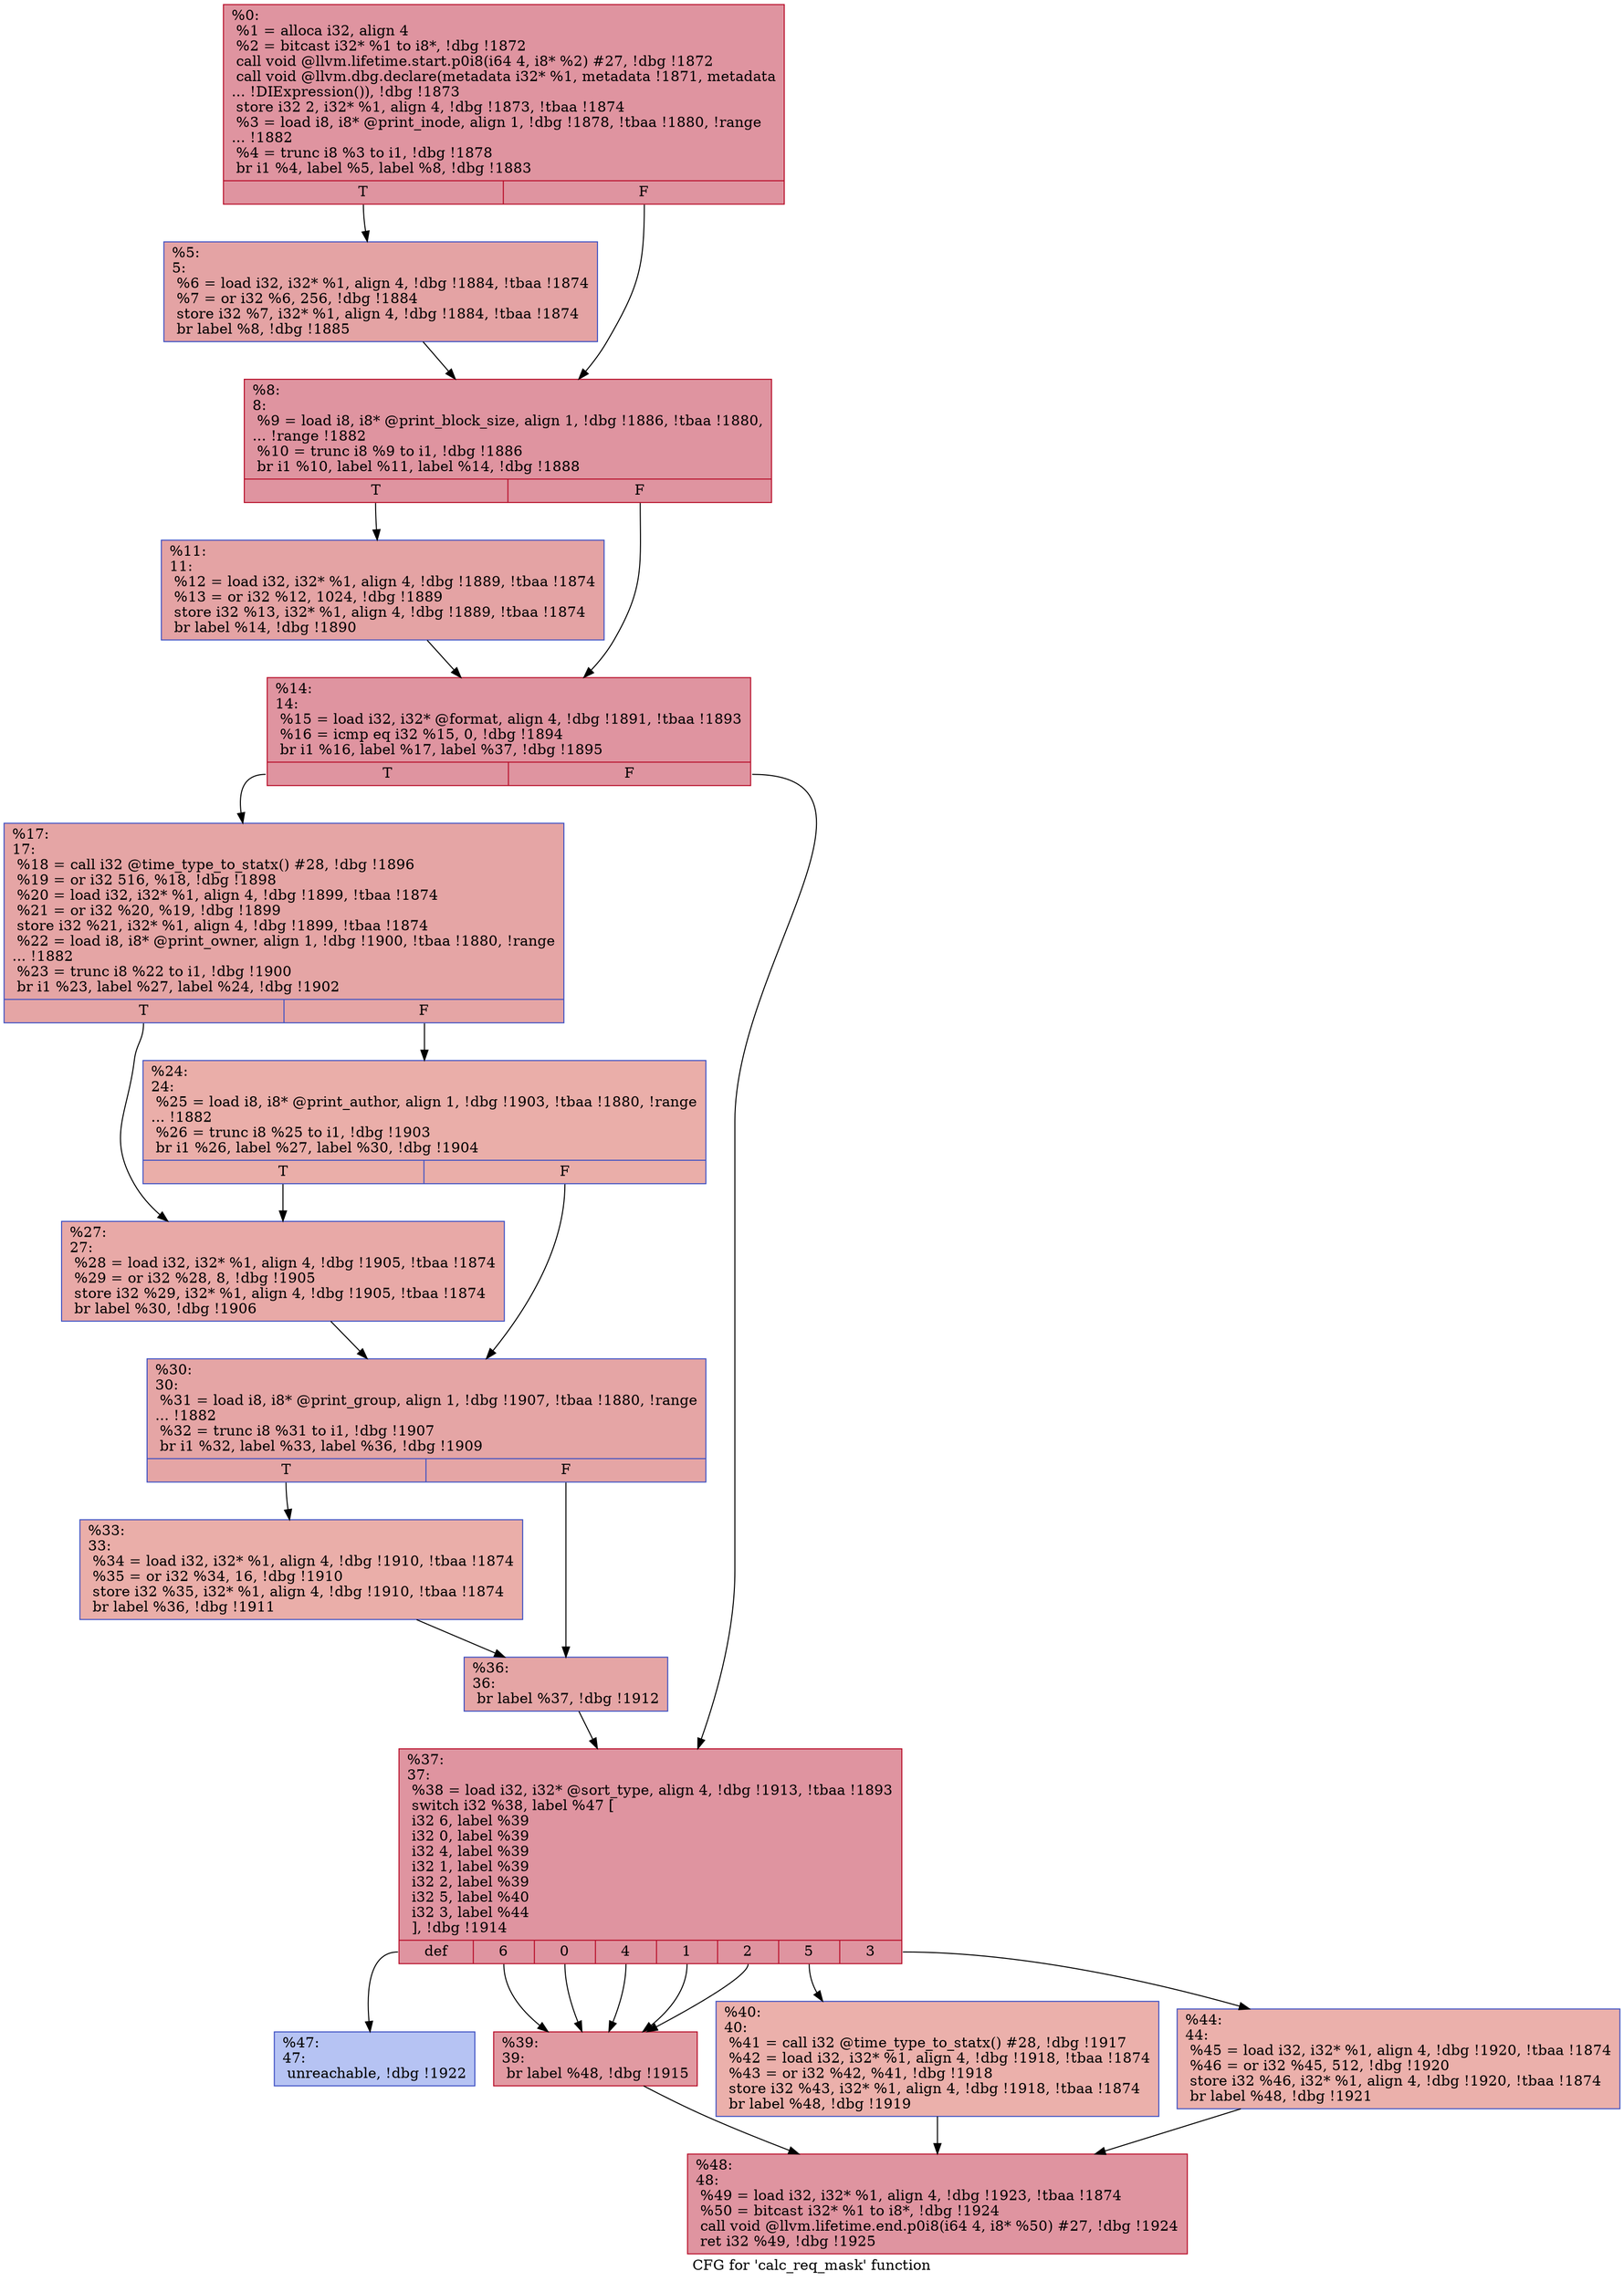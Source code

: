 digraph "CFG for 'calc_req_mask' function" {
	label="CFG for 'calc_req_mask' function";

	Node0x2139d80 [shape=record,color="#b70d28ff", style=filled, fillcolor="#b70d2870",label="{%0:\l  %1 = alloca i32, align 4\l  %2 = bitcast i32* %1 to i8*, !dbg !1872\l  call void @llvm.lifetime.start.p0i8(i64 4, i8* %2) #27, !dbg !1872\l  call void @llvm.dbg.declare(metadata i32* %1, metadata !1871, metadata\l... !DIExpression()), !dbg !1873\l  store i32 2, i32* %1, align 4, !dbg !1873, !tbaa !1874\l  %3 = load i8, i8* @print_inode, align 1, !dbg !1878, !tbaa !1880, !range\l... !1882\l  %4 = trunc i8 %3 to i1, !dbg !1878\l  br i1 %4, label %5, label %8, !dbg !1883\l|{<s0>T|<s1>F}}"];
	Node0x2139d80:s0 -> Node0x213a450;
	Node0x2139d80:s1 -> Node0x213a4a0;
	Node0x213a450 [shape=record,color="#3d50c3ff", style=filled, fillcolor="#c32e3170",label="{%5:\l5:                                                \l  %6 = load i32, i32* %1, align 4, !dbg !1884, !tbaa !1874\l  %7 = or i32 %6, 256, !dbg !1884\l  store i32 %7, i32* %1, align 4, !dbg !1884, !tbaa !1874\l  br label %8, !dbg !1885\l}"];
	Node0x213a450 -> Node0x213a4a0;
	Node0x213a4a0 [shape=record,color="#b70d28ff", style=filled, fillcolor="#b70d2870",label="{%8:\l8:                                                \l  %9 = load i8, i8* @print_block_size, align 1, !dbg !1886, !tbaa !1880,\l... !range !1882\l  %10 = trunc i8 %9 to i1, !dbg !1886\l  br i1 %10, label %11, label %14, !dbg !1888\l|{<s0>T|<s1>F}}"];
	Node0x213a4a0:s0 -> Node0x213a4f0;
	Node0x213a4a0:s1 -> Node0x213a540;
	Node0x213a4f0 [shape=record,color="#3d50c3ff", style=filled, fillcolor="#c32e3170",label="{%11:\l11:                                               \l  %12 = load i32, i32* %1, align 4, !dbg !1889, !tbaa !1874\l  %13 = or i32 %12, 1024, !dbg !1889\l  store i32 %13, i32* %1, align 4, !dbg !1889, !tbaa !1874\l  br label %14, !dbg !1890\l}"];
	Node0x213a4f0 -> Node0x213a540;
	Node0x213a540 [shape=record,color="#b70d28ff", style=filled, fillcolor="#b70d2870",label="{%14:\l14:                                               \l  %15 = load i32, i32* @format, align 4, !dbg !1891, !tbaa !1893\l  %16 = icmp eq i32 %15, 0, !dbg !1894\l  br i1 %16, label %17, label %37, !dbg !1895\l|{<s0>T|<s1>F}}"];
	Node0x213a540:s0 -> Node0x213a590;
	Node0x213a540:s1 -> Node0x213a770;
	Node0x213a590 [shape=record,color="#3d50c3ff", style=filled, fillcolor="#c5333470",label="{%17:\l17:                                               \l  %18 = call i32 @time_type_to_statx() #28, !dbg !1896\l  %19 = or i32 516, %18, !dbg !1898\l  %20 = load i32, i32* %1, align 4, !dbg !1899, !tbaa !1874\l  %21 = or i32 %20, %19, !dbg !1899\l  store i32 %21, i32* %1, align 4, !dbg !1899, !tbaa !1874\l  %22 = load i8, i8* @print_owner, align 1, !dbg !1900, !tbaa !1880, !range\l... !1882\l  %23 = trunc i8 %22 to i1, !dbg !1900\l  br i1 %23, label %27, label %24, !dbg !1902\l|{<s0>T|<s1>F}}"];
	Node0x213a590:s0 -> Node0x213a630;
	Node0x213a590:s1 -> Node0x213a5e0;
	Node0x213a5e0 [shape=record,color="#3d50c3ff", style=filled, fillcolor="#d0473d70",label="{%24:\l24:                                               \l  %25 = load i8, i8* @print_author, align 1, !dbg !1903, !tbaa !1880, !range\l... !1882\l  %26 = trunc i8 %25 to i1, !dbg !1903\l  br i1 %26, label %27, label %30, !dbg !1904\l|{<s0>T|<s1>F}}"];
	Node0x213a5e0:s0 -> Node0x213a630;
	Node0x213a5e0:s1 -> Node0x213a680;
	Node0x213a630 [shape=record,color="#3d50c3ff", style=filled, fillcolor="#ca3b3770",label="{%27:\l27:                                               \l  %28 = load i32, i32* %1, align 4, !dbg !1905, !tbaa !1874\l  %29 = or i32 %28, 8, !dbg !1905\l  store i32 %29, i32* %1, align 4, !dbg !1905, !tbaa !1874\l  br label %30, !dbg !1906\l}"];
	Node0x213a630 -> Node0x213a680;
	Node0x213a680 [shape=record,color="#3d50c3ff", style=filled, fillcolor="#c5333470",label="{%30:\l30:                                               \l  %31 = load i8, i8* @print_group, align 1, !dbg !1907, !tbaa !1880, !range\l... !1882\l  %32 = trunc i8 %31 to i1, !dbg !1907\l  br i1 %32, label %33, label %36, !dbg !1909\l|{<s0>T|<s1>F}}"];
	Node0x213a680:s0 -> Node0x213a6d0;
	Node0x213a680:s1 -> Node0x213a720;
	Node0x213a6d0 [shape=record,color="#3d50c3ff", style=filled, fillcolor="#d0473d70",label="{%33:\l33:                                               \l  %34 = load i32, i32* %1, align 4, !dbg !1910, !tbaa !1874\l  %35 = or i32 %34, 16, !dbg !1910\l  store i32 %35, i32* %1, align 4, !dbg !1910, !tbaa !1874\l  br label %36, !dbg !1911\l}"];
	Node0x213a6d0 -> Node0x213a720;
	Node0x213a720 [shape=record,color="#3d50c3ff", style=filled, fillcolor="#c5333470",label="{%36:\l36:                                               \l  br label %37, !dbg !1912\l}"];
	Node0x213a720 -> Node0x213a770;
	Node0x213a770 [shape=record,color="#b70d28ff", style=filled, fillcolor="#b70d2870",label="{%37:\l37:                                               \l  %38 = load i32, i32* @sort_type, align 4, !dbg !1913, !tbaa !1893\l  switch i32 %38, label %47 [\l    i32 6, label %39\l    i32 0, label %39\l    i32 4, label %39\l    i32 1, label %39\l    i32 2, label %39\l    i32 5, label %40\l    i32 3, label %44\l  ], !dbg !1914\l|{<s0>def|<s1>6|<s2>0|<s3>4|<s4>1|<s5>2|<s6>5|<s7>3}}"];
	Node0x213a770:s0 -> Node0x213a8b0;
	Node0x213a770:s1 -> Node0x213a7c0;
	Node0x213a770:s2 -> Node0x213a7c0;
	Node0x213a770:s3 -> Node0x213a7c0;
	Node0x213a770:s4 -> Node0x213a7c0;
	Node0x213a770:s5 -> Node0x213a7c0;
	Node0x213a770:s6 -> Node0x213a810;
	Node0x213a770:s7 -> Node0x213a860;
	Node0x213a7c0 [shape=record,color="#b70d28ff", style=filled, fillcolor="#bb1b2c70",label="{%39:\l39:                                               \l  br label %48, !dbg !1915\l}"];
	Node0x213a7c0 -> Node0x213a900;
	Node0x213a810 [shape=record,color="#3d50c3ff", style=filled, fillcolor="#d24b4070",label="{%40:\l40:                                               \l  %41 = call i32 @time_type_to_statx() #28, !dbg !1917\l  %42 = load i32, i32* %1, align 4, !dbg !1918, !tbaa !1874\l  %43 = or i32 %42, %41, !dbg !1918\l  store i32 %43, i32* %1, align 4, !dbg !1918, !tbaa !1874\l  br label %48, !dbg !1919\l}"];
	Node0x213a810 -> Node0x213a900;
	Node0x213a860 [shape=record,color="#3d50c3ff", style=filled, fillcolor="#d24b4070",label="{%44:\l44:                                               \l  %45 = load i32, i32* %1, align 4, !dbg !1920, !tbaa !1874\l  %46 = or i32 %45, 512, !dbg !1920\l  store i32 %46, i32* %1, align 4, !dbg !1920, !tbaa !1874\l  br label %48, !dbg !1921\l}"];
	Node0x213a860 -> Node0x213a900;
	Node0x213a8b0 [shape=record,color="#3d50c3ff", style=filled, fillcolor="#5977e370",label="{%47:\l47:                                               \l  unreachable, !dbg !1922\l}"];
	Node0x213a900 [shape=record,color="#b70d28ff", style=filled, fillcolor="#b70d2870",label="{%48:\l48:                                               \l  %49 = load i32, i32* %1, align 4, !dbg !1923, !tbaa !1874\l  %50 = bitcast i32* %1 to i8*, !dbg !1924\l  call void @llvm.lifetime.end.p0i8(i64 4, i8* %50) #27, !dbg !1924\l  ret i32 %49, !dbg !1925\l}"];
}
